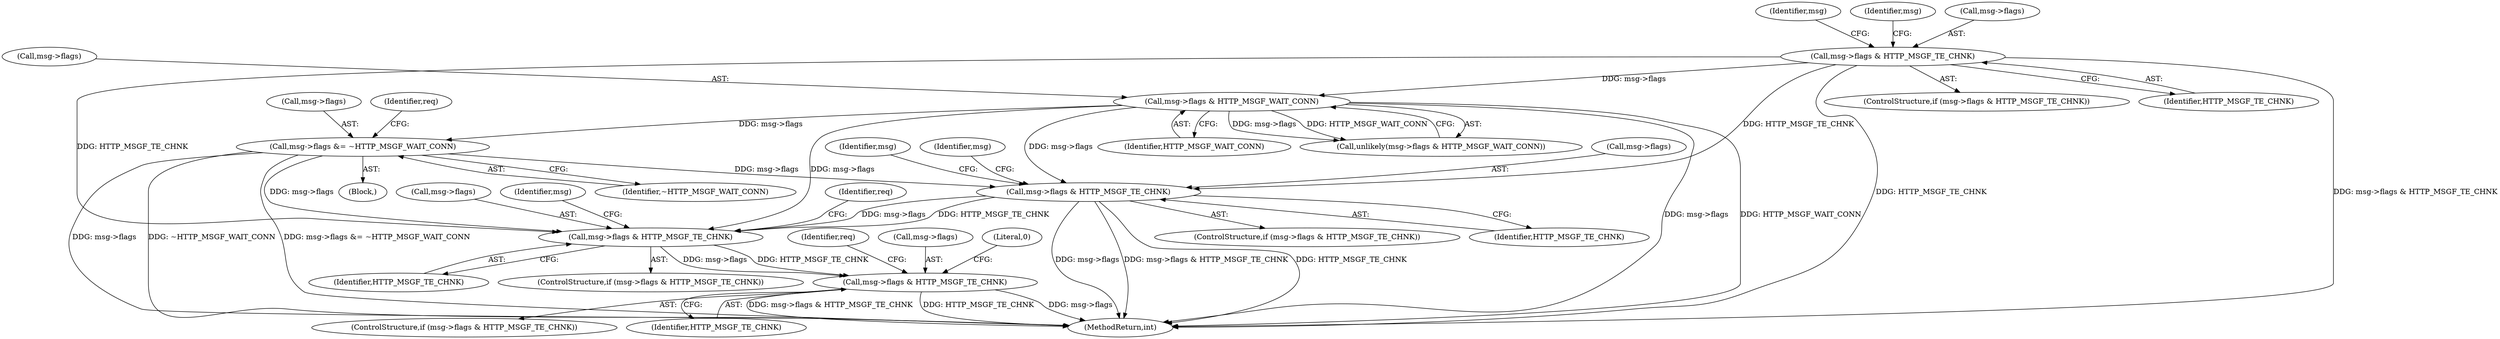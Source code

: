 digraph "0_haproxy_b4d05093bc89f71377230228007e69a1434c1a0c_0@pointer" {
"1000339" [label="(Call,msg->flags & HTTP_MSGF_TE_CHNK)"];
"1000253" [label="(Call,msg->flags & HTTP_MSGF_WAIT_CONN)"];
"1000235" [label="(Call,msg->flags & HTTP_MSGF_TE_CHNK)"];
"1000277" [label="(Call,msg->flags &= ~HTTP_MSGF_WAIT_CONN)"];
"1000751" [label="(Call,msg->flags & HTTP_MSGF_TE_CHNK)"];
"1000759" [label="(Call,msg->flags & HTTP_MSGF_TE_CHNK)"];
"1000278" [label="(Call,msg->flags)"];
"1000755" [label="(Identifier,HTTP_MSGF_TE_CHNK)"];
"1000242" [label="(Identifier,msg)"];
"1000750" [label="(ControlStructure,if (msg->flags & HTTP_MSGF_TE_CHNK))"];
"1000758" [label="(ControlStructure,if (msg->flags & HTTP_MSGF_TE_CHNK))"];
"1001006" [label="(MethodReturn,int)"];
"1000766" [label="(Identifier,req)"];
"1000258" [label="(Block,)"];
"1000763" [label="(Identifier,HTTP_MSGF_TE_CHNK)"];
"1000281" [label="(Identifier,~HTTP_MSGF_WAIT_CONN)"];
"1000257" [label="(Identifier,HTTP_MSGF_WAIT_CONN)"];
"1000252" [label="(Call,unlikely(msg->flags & HTTP_MSGF_WAIT_CONN))"];
"1000752" [label="(Call,msg->flags)"];
"1000277" [label="(Call,msg->flags &= ~HTTP_MSGF_WAIT_CONN)"];
"1000248" [label="(Identifier,msg)"];
"1000761" [label="(Identifier,msg)"];
"1000760" [label="(Call,msg->flags)"];
"1000340" [label="(Call,msg->flags)"];
"1000751" [label="(Call,msg->flags & HTTP_MSGF_TE_CHNK)"];
"1000346" [label="(Identifier,msg)"];
"1000235" [label="(Call,msg->flags & HTTP_MSGF_TE_CHNK)"];
"1000253" [label="(Call,msg->flags & HTTP_MSGF_WAIT_CONN)"];
"1000338" [label="(ControlStructure,if (msg->flags & HTTP_MSGF_TE_CHNK))"];
"1000757" [label="(Identifier,req)"];
"1000283" [label="(Identifier,req)"];
"1000343" [label="(Identifier,HTTP_MSGF_TE_CHNK)"];
"1000234" [label="(ControlStructure,if (msg->flags & HTTP_MSGF_TE_CHNK))"];
"1000339" [label="(Call,msg->flags & HTTP_MSGF_TE_CHNK)"];
"1000352" [label="(Identifier,msg)"];
"1000236" [label="(Call,msg->flags)"];
"1000770" [label="(Literal,0)"];
"1000239" [label="(Identifier,HTTP_MSGF_TE_CHNK)"];
"1000759" [label="(Call,msg->flags & HTTP_MSGF_TE_CHNK)"];
"1000254" [label="(Call,msg->flags)"];
"1000339" -> "1000338"  [label="AST: "];
"1000339" -> "1000343"  [label="CFG: "];
"1000340" -> "1000339"  [label="AST: "];
"1000343" -> "1000339"  [label="AST: "];
"1000346" -> "1000339"  [label="CFG: "];
"1000352" -> "1000339"  [label="CFG: "];
"1000339" -> "1001006"  [label="DDG: msg->flags & HTTP_MSGF_TE_CHNK"];
"1000339" -> "1001006"  [label="DDG: HTTP_MSGF_TE_CHNK"];
"1000339" -> "1001006"  [label="DDG: msg->flags"];
"1000253" -> "1000339"  [label="DDG: msg->flags"];
"1000277" -> "1000339"  [label="DDG: msg->flags"];
"1000235" -> "1000339"  [label="DDG: HTTP_MSGF_TE_CHNK"];
"1000339" -> "1000751"  [label="DDG: msg->flags"];
"1000339" -> "1000751"  [label="DDG: HTTP_MSGF_TE_CHNK"];
"1000253" -> "1000252"  [label="AST: "];
"1000253" -> "1000257"  [label="CFG: "];
"1000254" -> "1000253"  [label="AST: "];
"1000257" -> "1000253"  [label="AST: "];
"1000252" -> "1000253"  [label="CFG: "];
"1000253" -> "1001006"  [label="DDG: msg->flags"];
"1000253" -> "1001006"  [label="DDG: HTTP_MSGF_WAIT_CONN"];
"1000253" -> "1000252"  [label="DDG: msg->flags"];
"1000253" -> "1000252"  [label="DDG: HTTP_MSGF_WAIT_CONN"];
"1000235" -> "1000253"  [label="DDG: msg->flags"];
"1000253" -> "1000277"  [label="DDG: msg->flags"];
"1000253" -> "1000751"  [label="DDG: msg->flags"];
"1000235" -> "1000234"  [label="AST: "];
"1000235" -> "1000239"  [label="CFG: "];
"1000236" -> "1000235"  [label="AST: "];
"1000239" -> "1000235"  [label="AST: "];
"1000242" -> "1000235"  [label="CFG: "];
"1000248" -> "1000235"  [label="CFG: "];
"1000235" -> "1001006"  [label="DDG: HTTP_MSGF_TE_CHNK"];
"1000235" -> "1001006"  [label="DDG: msg->flags & HTTP_MSGF_TE_CHNK"];
"1000235" -> "1000751"  [label="DDG: HTTP_MSGF_TE_CHNK"];
"1000277" -> "1000258"  [label="AST: "];
"1000277" -> "1000281"  [label="CFG: "];
"1000278" -> "1000277"  [label="AST: "];
"1000281" -> "1000277"  [label="AST: "];
"1000283" -> "1000277"  [label="CFG: "];
"1000277" -> "1001006"  [label="DDG: msg->flags"];
"1000277" -> "1001006"  [label="DDG: ~HTTP_MSGF_WAIT_CONN"];
"1000277" -> "1001006"  [label="DDG: msg->flags &= ~HTTP_MSGF_WAIT_CONN"];
"1000277" -> "1000751"  [label="DDG: msg->flags"];
"1000751" -> "1000750"  [label="AST: "];
"1000751" -> "1000755"  [label="CFG: "];
"1000752" -> "1000751"  [label="AST: "];
"1000755" -> "1000751"  [label="AST: "];
"1000757" -> "1000751"  [label="CFG: "];
"1000761" -> "1000751"  [label="CFG: "];
"1000751" -> "1000759"  [label="DDG: msg->flags"];
"1000751" -> "1000759"  [label="DDG: HTTP_MSGF_TE_CHNK"];
"1000759" -> "1000758"  [label="AST: "];
"1000759" -> "1000763"  [label="CFG: "];
"1000760" -> "1000759"  [label="AST: "];
"1000763" -> "1000759"  [label="AST: "];
"1000766" -> "1000759"  [label="CFG: "];
"1000770" -> "1000759"  [label="CFG: "];
"1000759" -> "1001006"  [label="DDG: msg->flags"];
"1000759" -> "1001006"  [label="DDG: msg->flags & HTTP_MSGF_TE_CHNK"];
"1000759" -> "1001006"  [label="DDG: HTTP_MSGF_TE_CHNK"];
}
